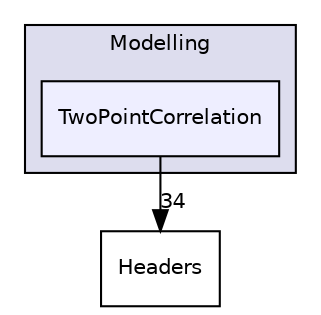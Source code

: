 digraph "Modelling/TwoPointCorrelation" {
  compound=true
  node [ fontsize="10", fontname="Helvetica"];
  edge [ labelfontsize="10", labelfontname="Helvetica"];
  subgraph clusterdir_e8993f8b7309c672e9dad2196633ae37 {
    graph [ bgcolor="#ddddee", pencolor="black", label="Modelling" fontname="Helvetica", fontsize="10", URL="dir_e8993f8b7309c672e9dad2196633ae37.html"]
  dir_7ca32e158ee4b326a1baab468a368b8b [shape=box, label="TwoPointCorrelation", style="filled", fillcolor="#eeeeff", pencolor="black", URL="dir_7ca32e158ee4b326a1baab468a368b8b.html"];
  }
  dir_692516b589a32b3bfce781ca9f6d1534 [shape=box label="Headers" URL="dir_692516b589a32b3bfce781ca9f6d1534.html"];
  dir_7ca32e158ee4b326a1baab468a368b8b->dir_692516b589a32b3bfce781ca9f6d1534 [headlabel="34", labeldistance=1.5 headhref="dir_000024_000011.html"];
}
